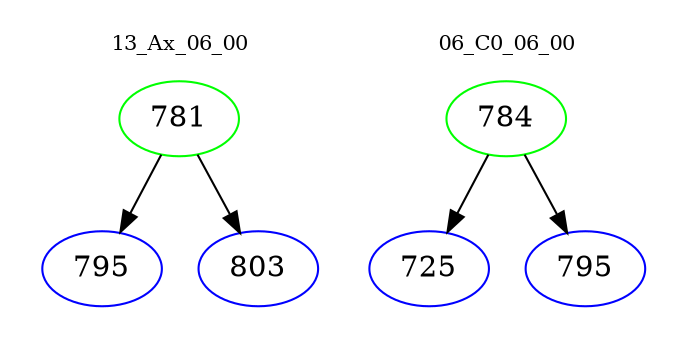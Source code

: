 digraph{
subgraph cluster_0 {
color = white
label = "13_Ax_06_00";
fontsize=10;
T0_781 [label="781", color="green"]
T0_781 -> T0_795 [color="black"]
T0_795 [label="795", color="blue"]
T0_781 -> T0_803 [color="black"]
T0_803 [label="803", color="blue"]
}
subgraph cluster_1 {
color = white
label = "06_C0_06_00";
fontsize=10;
T1_784 [label="784", color="green"]
T1_784 -> T1_725 [color="black"]
T1_725 [label="725", color="blue"]
T1_784 -> T1_795 [color="black"]
T1_795 [label="795", color="blue"]
}
}
